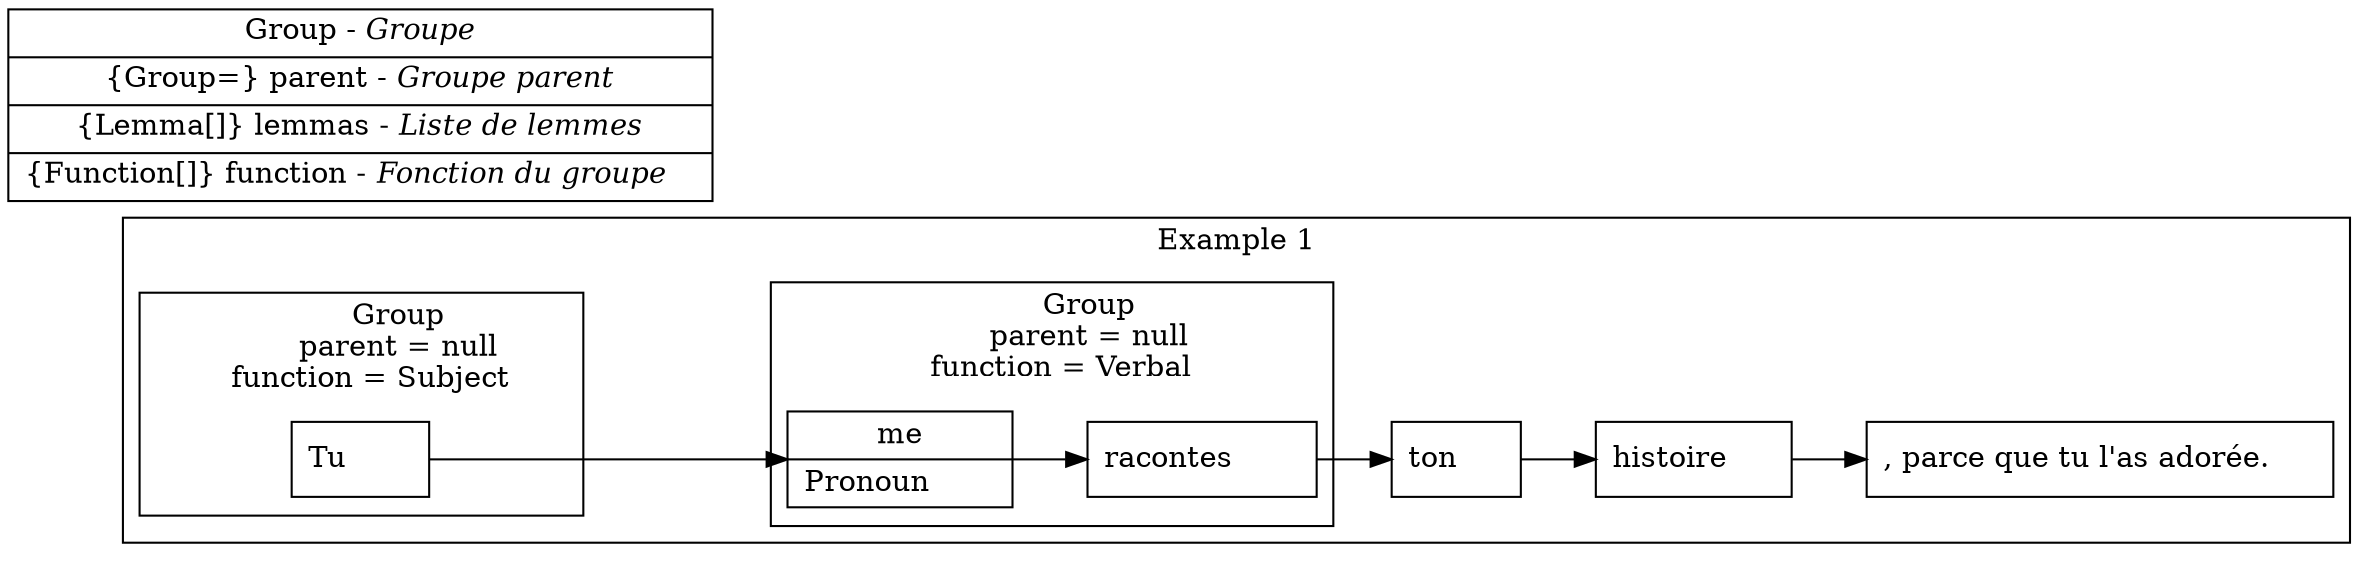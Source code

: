 digraph {
  graph [
    rankdir = LR
    splines = polyline
  ]

  node [
    shape = record
  ]

  subgraph cluster_1 {
		label = "Example 1";

    subgraph cluster_1_1 {
      label = <
        Group<br/>
        parent = null<br/>
        function = Subject
      >

      w1_1 [
        label = <
          Tu
        >
      ]
    }

    subgraph cluster_1_2 {
      label = <
        Group<br/>
        parent = null<br/>
        function = Verbal
      >

      w1_2 [
        label = <
          me|
          Pronoun
        >
      ]

      w1_3 [
        label = <
          racontes
        >
      ]
    }

    w1_4 [
      label = <
        ton
      >
    ]

    w1_5 [
      label = <
        histoire
      >
    ]

    w1_6 [
      label = <
        , parce que tu l'as adorée.
      >
    ]

    w1_1->w1_2->w1_3->w1_4->w1_5->w1_6
	}


  Group [
    label = <
      Group - <i>Groupe</i>|
      \{Group=\} parent - <i>Groupe parent</i>|
      \{Lemma[]\} lemmas - <i>Liste de lemmes</i>|
      \{Function[]\} function - <i>Fonction du groupe</i>
    >
  ]

}
